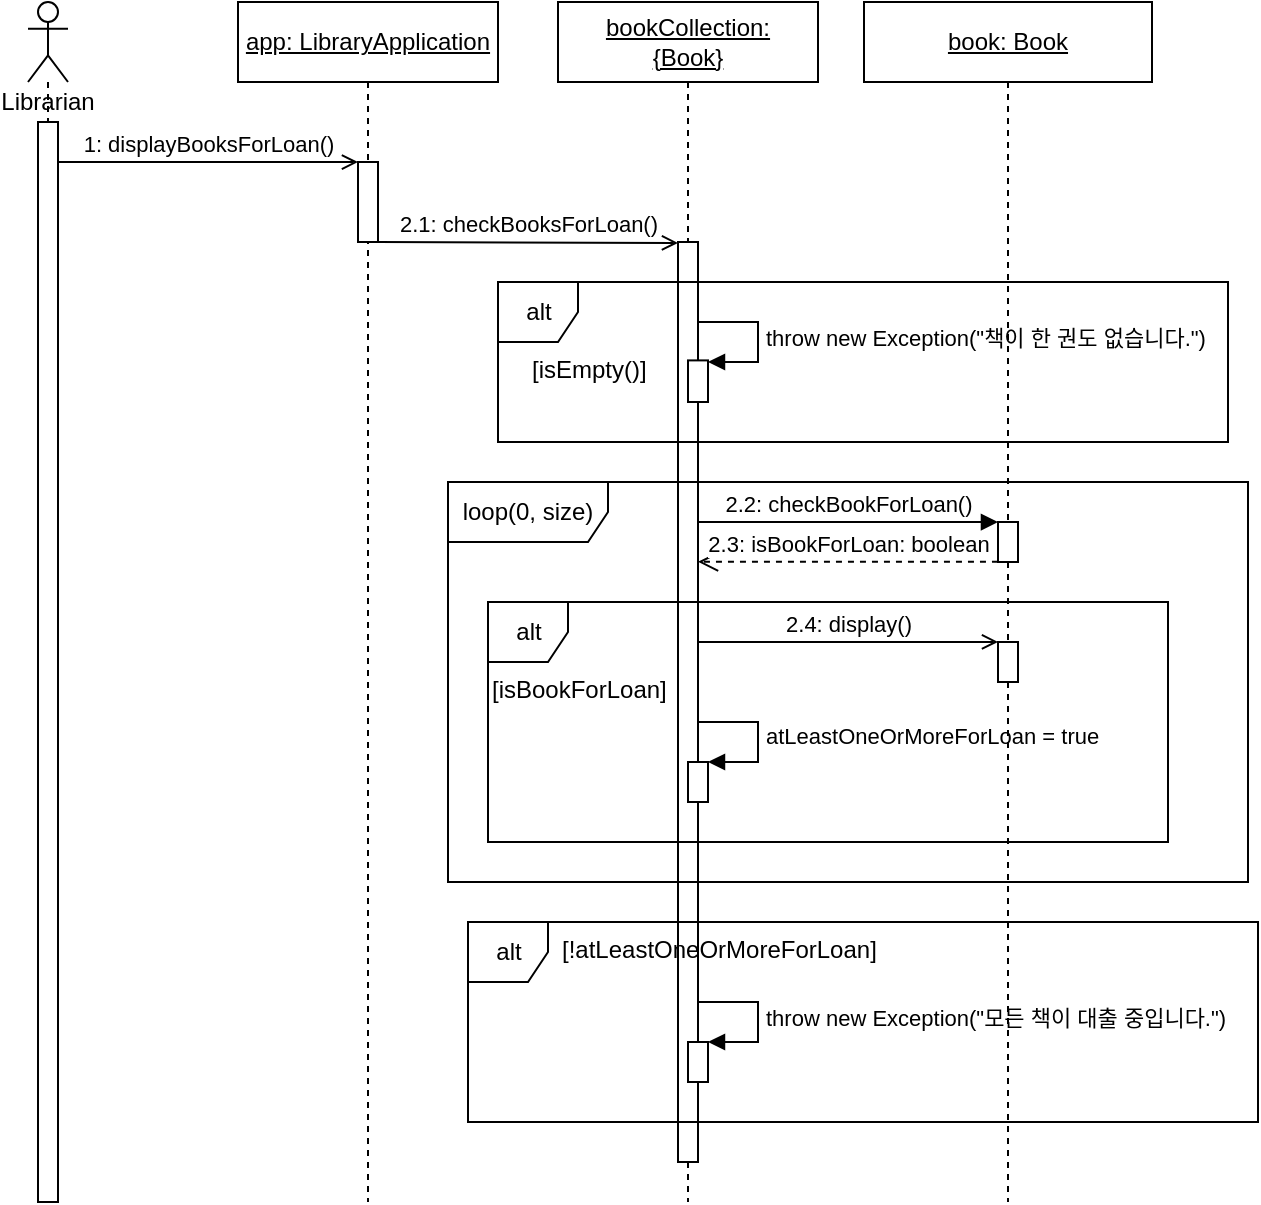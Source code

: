 <mxfile version="22.1.5" type="google">
  <diagram id="SbDjxOFhfJFgFubJpmIF" name="Page-1">
    <mxGraphModel grid="1" page="1" gridSize="10" guides="1" tooltips="1" connect="1" arrows="1" fold="1" pageScale="1" pageWidth="850" pageHeight="1100" math="0" shadow="0">
      <root>
        <mxCell id="0" />
        <mxCell id="1" parent="0" />
        <mxCell id="4" value="Librarian&lt;br&gt;" style="shape=umlLifeline;participant=umlActor;perimeter=lifelinePerimeter;whiteSpace=wrap;html=1;container=1;collapsible=0;recursiveResize=0;verticalAlign=top;spacingTop=36;outlineConnect=0;" vertex="1" parent="1">
          <mxGeometry x="30" y="40" width="20" height="600" as="geometry" />
        </mxCell>
        <mxCell id="57" style="edgeStyle=none;html=1;" edge="1" parent="4" source="5" target="4">
          <mxGeometry relative="1" as="geometry" />
        </mxCell>
        <mxCell id="5" value="" style="html=1;points=[];perimeter=orthogonalPerimeter;" vertex="1" parent="4">
          <mxGeometry x="5" y="60" width="10" height="540" as="geometry" />
        </mxCell>
        <mxCell id="8" value="&lt;u&gt;app: LibraryApplication&lt;/u&gt;" style="shape=umlLifeline;perimeter=lifelinePerimeter;whiteSpace=wrap;html=1;container=1;collapsible=0;recursiveResize=0;outlineConnect=0;" vertex="1" parent="1">
          <mxGeometry x="135" y="40" width="130" height="600" as="geometry" />
        </mxCell>
        <mxCell id="37" value="" style="html=1;points=[];perimeter=orthogonalPerimeter;" vertex="1" parent="8">
          <mxGeometry x="60" y="80" width="10" height="40" as="geometry" />
        </mxCell>
        <mxCell id="11" value="&lt;u&gt;bookCollection:&lt;br&gt;{Book}&lt;/u&gt;" style="shape=umlLifeline;perimeter=lifelinePerimeter;whiteSpace=wrap;html=1;container=1;collapsible=0;recursiveResize=0;outlineConnect=0;" vertex="1" parent="1">
          <mxGeometry x="295" y="40" width="130" height="600" as="geometry" />
        </mxCell>
        <mxCell id="65" value="" style="html=1;points=[];perimeter=orthogonalPerimeter;" vertex="1" parent="11">
          <mxGeometry x="60" y="120" width="10" height="460" as="geometry" />
        </mxCell>
        <mxCell id="AfErBCL-X82JXNN2fCGl-96" value="" style="html=1;points=[[0,0,0,0,5],[0,1,0,0,-5],[1,0,0,0,5],[1,1,0,0,-5]];perimeter=orthogonalPerimeter;outlineConnect=0;targetShapes=umlLifeline;portConstraint=eastwest;newEdgeStyle={&quot;curved&quot;:0,&quot;rounded&quot;:0};" vertex="1" parent="11">
          <mxGeometry x="65" y="179.2" width="10" height="20.8" as="geometry" />
        </mxCell>
        <mxCell id="AfErBCL-X82JXNN2fCGl-97" value="throw new Exception(&quot;책이 한 권도 없습니다.&quot;)" style="html=1;align=left;spacingLeft=2;endArrow=block;rounded=0;edgeStyle=orthogonalEdgeStyle;curved=0;rounded=0;" edge="1" parent="11" source="65" target="AfErBCL-X82JXNN2fCGl-96">
          <mxGeometry relative="1" as="geometry">
            <mxPoint x="85" y="160" as="sourcePoint" />
            <Array as="points">
              <mxPoint x="100" y="160" />
              <mxPoint x="100" y="180" />
            </Array>
          </mxGeometry>
        </mxCell>
        <mxCell id="AfErBCL-X82JXNN2fCGl-98" value="" style="html=1;points=[[0,0,0,0,5],[0,1,0,0,-5],[1,0,0,0,5],[1,1,0,0,-5]];perimeter=orthogonalPerimeter;outlineConnect=0;targetShapes=umlLifeline;portConstraint=eastwest;newEdgeStyle={&quot;curved&quot;:0,&quot;rounded&quot;:0};" vertex="1" parent="11">
          <mxGeometry x="65" y="380" width="10" height="20" as="geometry" />
        </mxCell>
        <mxCell id="AfErBCL-X82JXNN2fCGl-99" value="atLeastOneOrMoreForLoan = true" style="html=1;align=left;spacingLeft=2;endArrow=block;rounded=0;edgeStyle=orthogonalEdgeStyle;curved=0;rounded=0;" edge="1" parent="11" target="AfErBCL-X82JXNN2fCGl-98">
          <mxGeometry relative="1" as="geometry">
            <mxPoint x="70" y="360.02" as="sourcePoint" />
            <Array as="points">
              <mxPoint x="100" y="360" />
              <mxPoint x="100" y="380" />
            </Array>
          </mxGeometry>
        </mxCell>
        <mxCell id="AfErBCL-X82JXNN2fCGl-111" value="" style="html=1;points=[[0,0,0,0,5],[0,1,0,0,-5],[1,0,0,0,5],[1,1,0,0,-5]];perimeter=orthogonalPerimeter;outlineConnect=0;targetShapes=umlLifeline;portConstraint=eastwest;newEdgeStyle={&quot;curved&quot;:0,&quot;rounded&quot;:0};" vertex="1" parent="11">
          <mxGeometry x="65" y="520" width="10" height="20" as="geometry" />
        </mxCell>
        <mxCell id="AfErBCL-X82JXNN2fCGl-112" value="throw new Exception(&quot;모든 책이 대출 중입니다.&quot;)" style="html=1;align=left;spacingLeft=2;endArrow=block;rounded=0;edgeStyle=orthogonalEdgeStyle;curved=0;rounded=0;" edge="1" parent="11" target="AfErBCL-X82JXNN2fCGl-111">
          <mxGeometry relative="1" as="geometry">
            <mxPoint x="70" y="500" as="sourcePoint" />
            <Array as="points">
              <mxPoint x="100" y="500" />
              <mxPoint x="100" y="520" />
            </Array>
          </mxGeometry>
        </mxCell>
        <mxCell id="48" value="&lt;u style=&quot;&quot;&gt;book: Book&lt;/u&gt;" style="shape=umlLifeline;perimeter=lifelinePerimeter;whiteSpace=wrap;html=1;container=1;collapsible=0;recursiveResize=0;outlineConnect=0;" vertex="1" parent="1">
          <mxGeometry x="448" y="40" width="144" height="600" as="geometry" />
        </mxCell>
        <mxCell id="71" value="" style="html=1;points=[];perimeter=orthogonalPerimeter;" vertex="1" parent="48">
          <mxGeometry x="67" y="260" width="10" height="20" as="geometry" />
        </mxCell>
        <mxCell id="84" value="" style="html=1;points=[];perimeter=orthogonalPerimeter;" vertex="1" parent="48">
          <mxGeometry x="67" y="320" width="10" height="20" as="geometry" />
        </mxCell>
        <mxCell id="62" value="1: displayBooksForLoan()" style="html=1;verticalAlign=bottom;labelBackgroundColor=none;endArrow=open;endFill=0;elbow=vertical;entryX=0.001;entryY=0.001;entryDx=0;entryDy=0;entryPerimeter=0;" edge="1" parent="1" source="5" target="37">
          <mxGeometry width="160" relative="1" as="geometry">
            <mxPoint x="80" y="290" as="sourcePoint" />
            <mxPoint x="240" y="290" as="targetPoint" />
          </mxGeometry>
        </mxCell>
        <mxCell id="66" value="2.1: checkBooksForLoan()" style="html=1;verticalAlign=bottom;labelBackgroundColor=none;endArrow=open;endFill=0;elbow=vertical;entryX=0.001;entryY=0.001;entryDx=0;entryDy=0;entryPerimeter=0;" edge="1" parent="1" source="37" target="65">
          <mxGeometry width="160" relative="1" as="geometry">
            <mxPoint x="205" y="200.04" as="sourcePoint" />
            <mxPoint x="400" y="330" as="targetPoint" />
          </mxGeometry>
        </mxCell>
        <mxCell id="74" value="2.3: isBookForLoan: boolean" style="html=1;verticalAlign=bottom;endArrow=open;dashed=1;endSize=8;exitX=-0.002;exitY=0.995;exitDx=0;exitDy=0;exitPerimeter=0;" edge="1" parent="1" source="71" target="65">
          <mxGeometry x="-0.001" relative="1" as="geometry">
            <mxPoint x="515.95" y="319.94" as="sourcePoint" />
            <mxPoint x="365" y="319.94" as="targetPoint" />
            <mxPoint as="offset" />
          </mxGeometry>
        </mxCell>
        <mxCell id="83" value="2.4: display()" style="html=1;verticalAlign=bottom;labelBackgroundColor=none;endArrow=open;endFill=0;entryX=0.003;entryY=-0.001;entryDx=0;entryDy=0;entryPerimeter=0;" edge="1" parent="1" source="65" target="84">
          <mxGeometry width="160" relative="1" as="geometry">
            <mxPoint x="360" y="410" as="sourcePoint" />
            <mxPoint x="515" y="400" as="targetPoint" />
          </mxGeometry>
        </mxCell>
        <mxCell id="73" value="2.2: checkBookForLoan()" style="html=1;verticalAlign=bottom;endArrow=block;entryX=-0.002;entryY=0.003;entryDx=0;entryDy=0;entryPerimeter=0;" edge="1" parent="1" source="65" target="71">
          <mxGeometry x="-0.002" width="80" relative="1" as="geometry">
            <mxPoint x="365" y="301.9" as="sourcePoint" />
            <mxPoint x="515.95" y="301.9" as="targetPoint" />
            <mxPoint as="offset" />
          </mxGeometry>
        </mxCell>
        <mxCell id="AfErBCL-X82JXNN2fCGl-109" value="alt" style="shape=umlFrame;tabWidth=110;tabHeight=30;tabPosition=left;html=1;boundedLbl=1;labelInHeader=1;width=40;height=30;" vertex="1" parent="1">
          <mxGeometry x="250" y="500" width="395" height="100" as="geometry" />
        </mxCell>
        <mxCell id="AfErBCL-X82JXNN2fCGl-110" value="[!atLeastOneOrMoreForLoan]" style="text" vertex="1" parent="AfErBCL-X82JXNN2fCGl-109">
          <mxGeometry width="100" height="20" relative="1" as="geometry">
            <mxPoint x="45" as="offset" />
          </mxGeometry>
        </mxCell>
        <mxCell id="AfErBCL-X82JXNN2fCGl-91" value="alt" style="shape=umlFrame;tabWidth=110;tabHeight=30;tabPosition=left;html=1;boundedLbl=1;labelInHeader=1;width=40;height=30;" vertex="1" parent="1">
          <mxGeometry x="265" y="180" width="365" height="80" as="geometry" />
        </mxCell>
        <mxCell id="AfErBCL-X82JXNN2fCGl-92" value="[isEmpty()]" style="text" vertex="1" parent="AfErBCL-X82JXNN2fCGl-91">
          <mxGeometry width="100" height="20" relative="1" as="geometry">
            <mxPoint x="15" y="30" as="offset" />
          </mxGeometry>
        </mxCell>
        <mxCell id="72" value="loop(0, size)" style="shape=umlFrame;whiteSpace=wrap;html=1;width=80;height=30;" vertex="1" parent="1">
          <mxGeometry x="240" y="280" width="400" height="200" as="geometry" />
        </mxCell>
        <mxCell id="AfErBCL-X82JXNN2fCGl-107" value="alt" style="shape=umlFrame;tabWidth=110;tabHeight=30;tabPosition=left;html=1;boundedLbl=1;labelInHeader=1;width=40;height=30;" vertex="1" parent="1">
          <mxGeometry x="260" y="340" width="340" height="120" as="geometry" />
        </mxCell>
        <mxCell id="AfErBCL-X82JXNN2fCGl-108" value="[isBookForLoan]" style="text" vertex="1" parent="AfErBCL-X82JXNN2fCGl-107">
          <mxGeometry width="100" height="20" relative="1" as="geometry">
            <mxPoint y="30" as="offset" />
          </mxGeometry>
        </mxCell>
      </root>
    </mxGraphModel>
  </diagram>
</mxfile>
